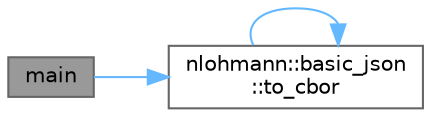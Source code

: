 digraph "main"
{
 // LATEX_PDF_SIZE
  bgcolor="transparent";
  edge [fontname=Helvetica,fontsize=10,labelfontname=Helvetica,labelfontsize=10];
  node [fontname=Helvetica,fontsize=10,shape=box,height=0.2,width=0.4];
  rankdir="LR";
  Node1 [id="Node000001",label="main",height=0.2,width=0.4,color="gray40", fillcolor="grey60", style="filled", fontcolor="black",tooltip=" "];
  Node1 -> Node2 [id="edge1_Node000001_Node000002",color="steelblue1",style="solid",tooltip=" "];
  Node2 [id="Node000002",label="nlohmann::basic_json\l::to_cbor",height=0.2,width=0.4,color="grey40", fillcolor="white", style="filled",URL="$classnlohmann_1_1basic__json.html#a28c7743637b821189d9eb3c3dc7ab48f",tooltip="create a CBOR serialization of a given JSON value"];
  Node2 -> Node2 [id="edge2_Node000002_Node000002",color="steelblue1",style="solid",tooltip=" "];
}

